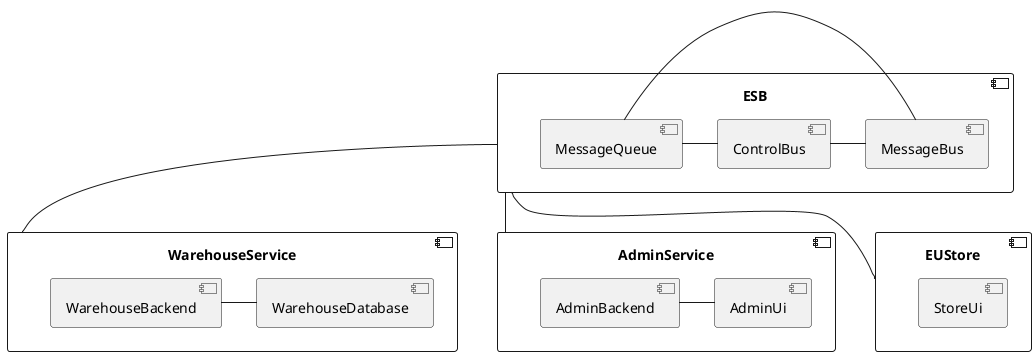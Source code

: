 @startuml

skinparam componentStyle uml2

ESB -- WarehouseService
ESB -- AdminService
ESB -- EUStore

component "ESB" {
[ControlBus] - [MessageBus]
[MessageQueue] - [MessageBus]
[MessageQueue] - [ControlBus]
}

component "WarehouseService" {
[WarehouseBackend] - [WarehouseDatabase]
}

component "AdminService" {
[AdminBackend] - [AdminUi]
}

component "EUStore" {
[StoreUi]
}

@enduml